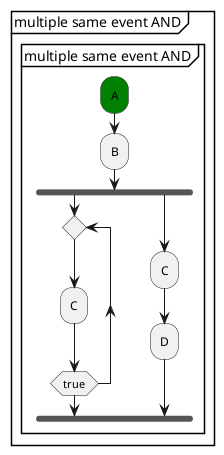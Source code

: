 @startuml
partition "multiple same event AND" {
    group "multiple same event AND"
        #green:A;
        :B;
        fork
            repeat
            :C;
            repeat while (true)
        fork again
            :C;
            :D;
        end fork
    end group
}
@enduml